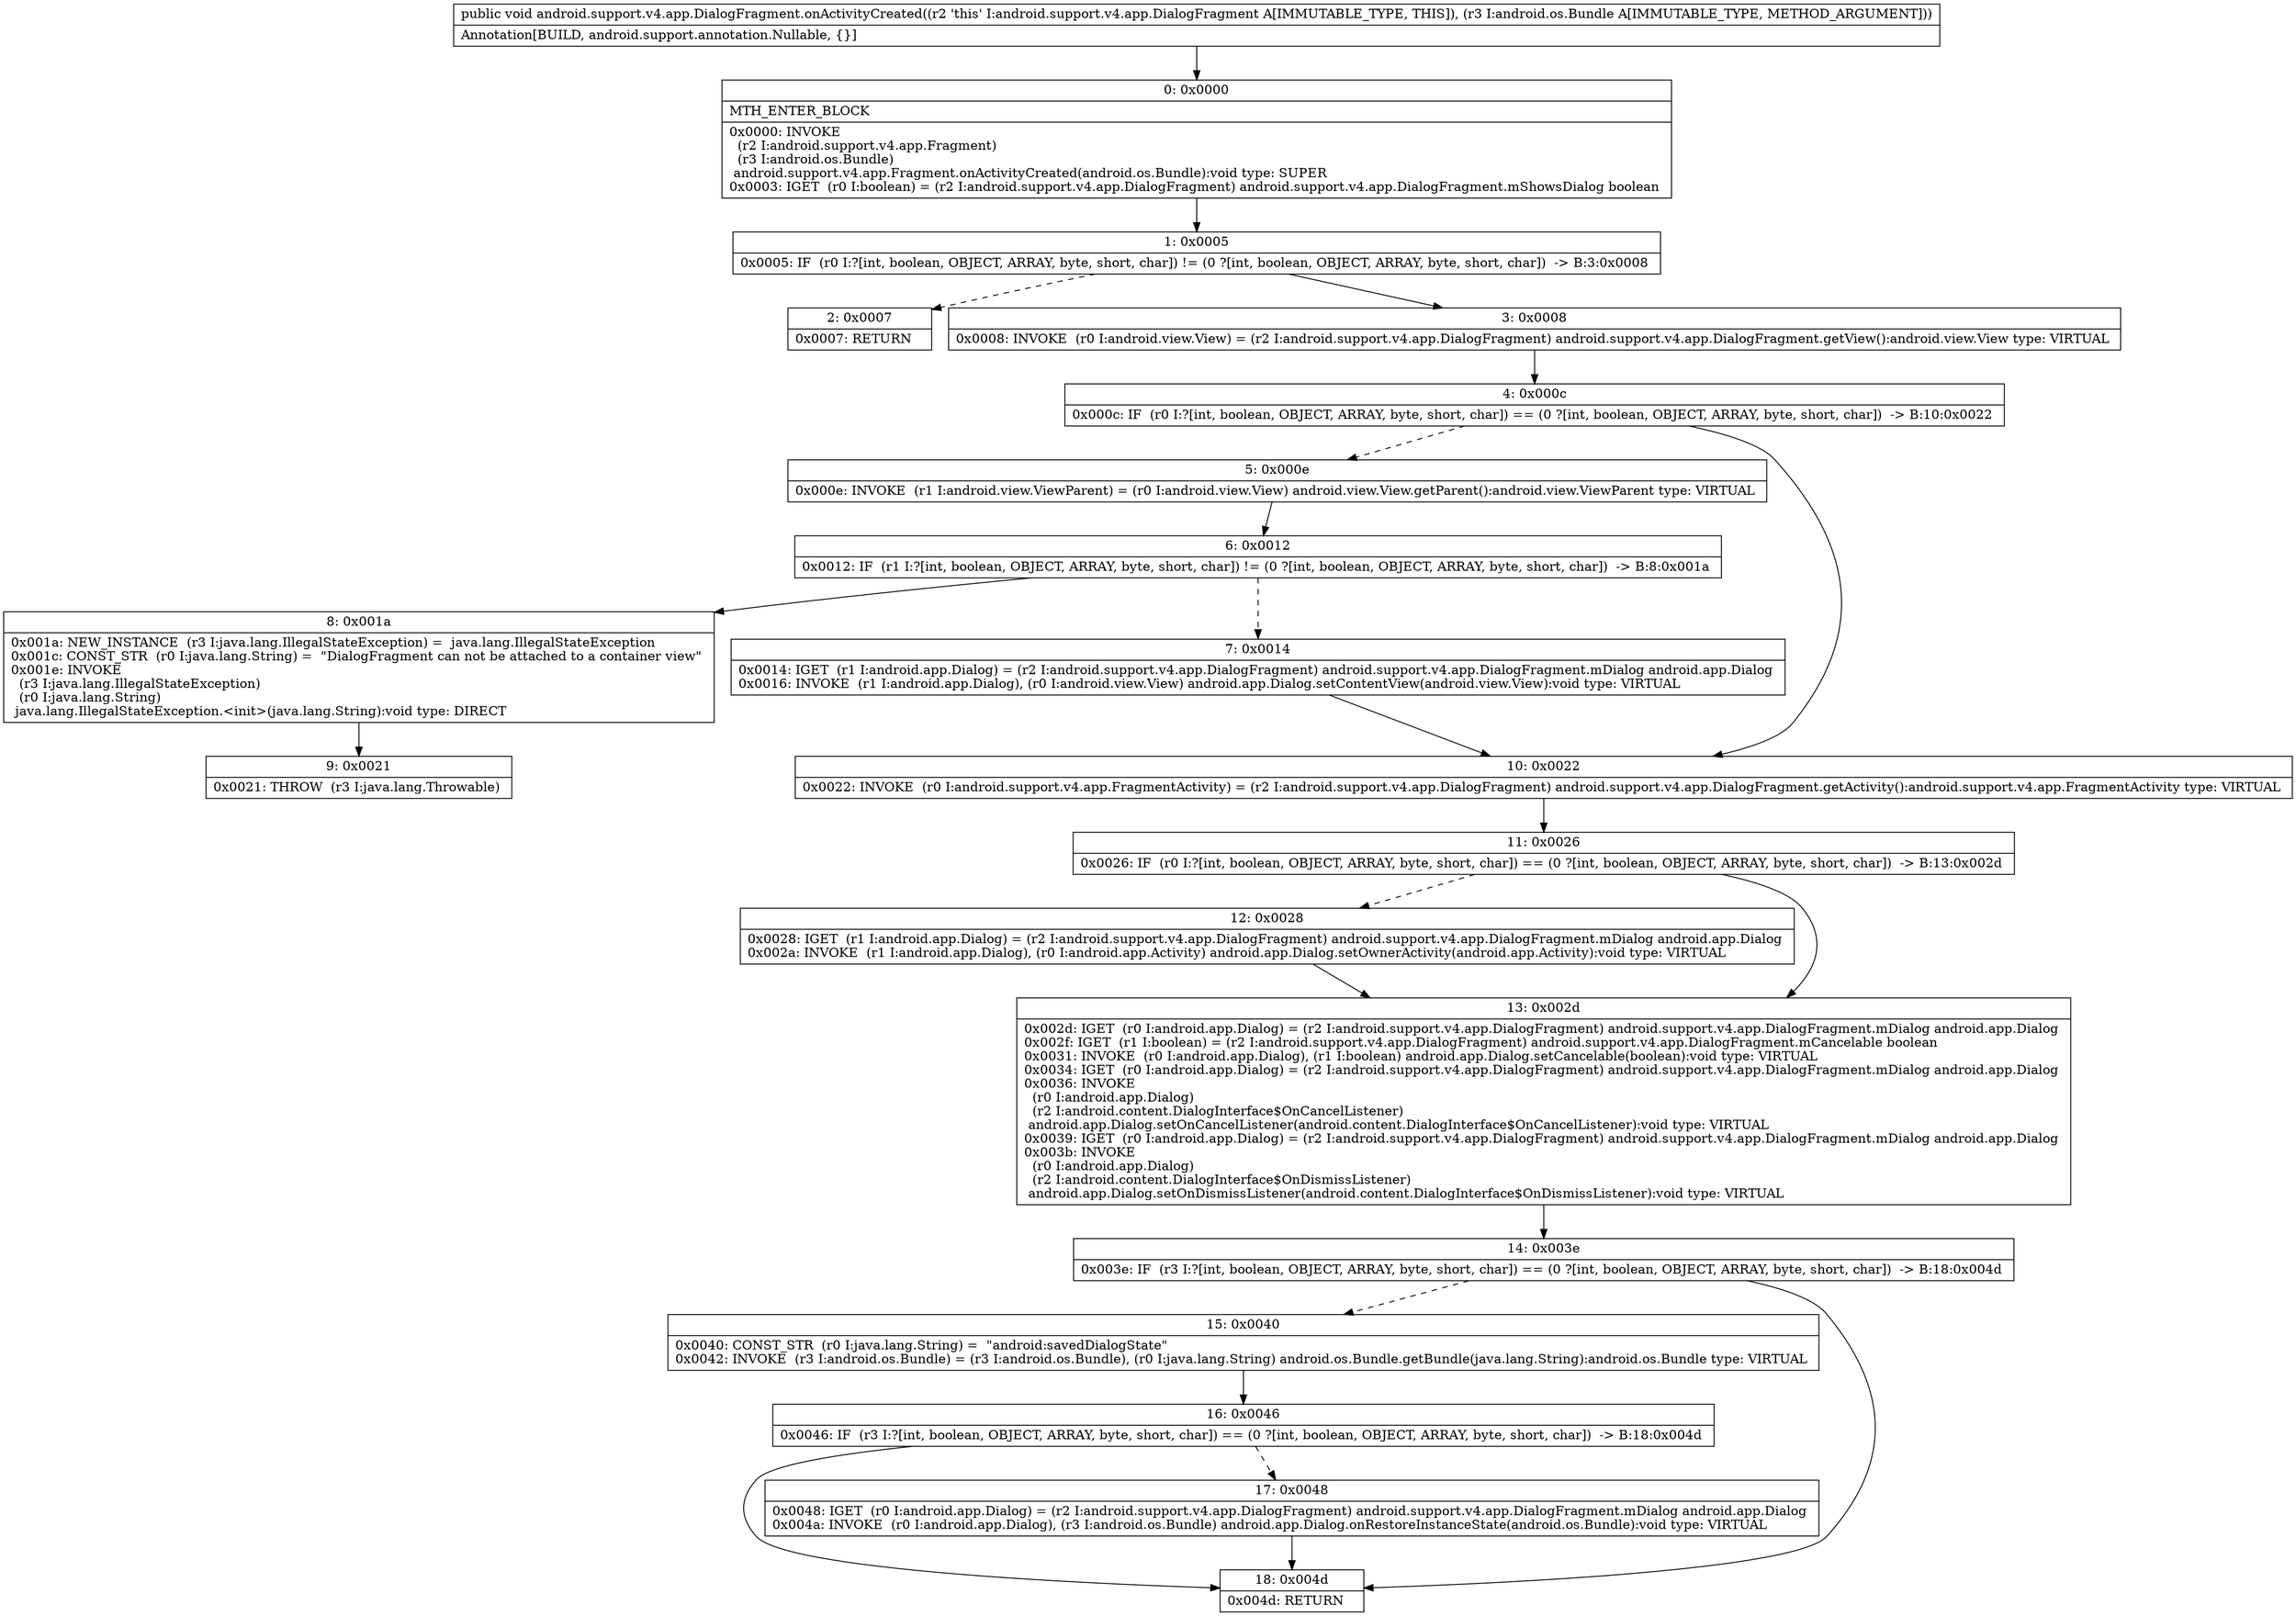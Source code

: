 digraph "CFG forandroid.support.v4.app.DialogFragment.onActivityCreated(Landroid\/os\/Bundle;)V" {
Node_0 [shape=record,label="{0\:\ 0x0000|MTH_ENTER_BLOCK\l|0x0000: INVOKE  \l  (r2 I:android.support.v4.app.Fragment)\l  (r3 I:android.os.Bundle)\l android.support.v4.app.Fragment.onActivityCreated(android.os.Bundle):void type: SUPER \l0x0003: IGET  (r0 I:boolean) = (r2 I:android.support.v4.app.DialogFragment) android.support.v4.app.DialogFragment.mShowsDialog boolean \l}"];
Node_1 [shape=record,label="{1\:\ 0x0005|0x0005: IF  (r0 I:?[int, boolean, OBJECT, ARRAY, byte, short, char]) != (0 ?[int, boolean, OBJECT, ARRAY, byte, short, char])  \-\> B:3:0x0008 \l}"];
Node_2 [shape=record,label="{2\:\ 0x0007|0x0007: RETURN   \l}"];
Node_3 [shape=record,label="{3\:\ 0x0008|0x0008: INVOKE  (r0 I:android.view.View) = (r2 I:android.support.v4.app.DialogFragment) android.support.v4.app.DialogFragment.getView():android.view.View type: VIRTUAL \l}"];
Node_4 [shape=record,label="{4\:\ 0x000c|0x000c: IF  (r0 I:?[int, boolean, OBJECT, ARRAY, byte, short, char]) == (0 ?[int, boolean, OBJECT, ARRAY, byte, short, char])  \-\> B:10:0x0022 \l}"];
Node_5 [shape=record,label="{5\:\ 0x000e|0x000e: INVOKE  (r1 I:android.view.ViewParent) = (r0 I:android.view.View) android.view.View.getParent():android.view.ViewParent type: VIRTUAL \l}"];
Node_6 [shape=record,label="{6\:\ 0x0012|0x0012: IF  (r1 I:?[int, boolean, OBJECT, ARRAY, byte, short, char]) != (0 ?[int, boolean, OBJECT, ARRAY, byte, short, char])  \-\> B:8:0x001a \l}"];
Node_7 [shape=record,label="{7\:\ 0x0014|0x0014: IGET  (r1 I:android.app.Dialog) = (r2 I:android.support.v4.app.DialogFragment) android.support.v4.app.DialogFragment.mDialog android.app.Dialog \l0x0016: INVOKE  (r1 I:android.app.Dialog), (r0 I:android.view.View) android.app.Dialog.setContentView(android.view.View):void type: VIRTUAL \l}"];
Node_8 [shape=record,label="{8\:\ 0x001a|0x001a: NEW_INSTANCE  (r3 I:java.lang.IllegalStateException) =  java.lang.IllegalStateException \l0x001c: CONST_STR  (r0 I:java.lang.String) =  \"DialogFragment can not be attached to a container view\" \l0x001e: INVOKE  \l  (r3 I:java.lang.IllegalStateException)\l  (r0 I:java.lang.String)\l java.lang.IllegalStateException.\<init\>(java.lang.String):void type: DIRECT \l}"];
Node_9 [shape=record,label="{9\:\ 0x0021|0x0021: THROW  (r3 I:java.lang.Throwable) \l}"];
Node_10 [shape=record,label="{10\:\ 0x0022|0x0022: INVOKE  (r0 I:android.support.v4.app.FragmentActivity) = (r2 I:android.support.v4.app.DialogFragment) android.support.v4.app.DialogFragment.getActivity():android.support.v4.app.FragmentActivity type: VIRTUAL \l}"];
Node_11 [shape=record,label="{11\:\ 0x0026|0x0026: IF  (r0 I:?[int, boolean, OBJECT, ARRAY, byte, short, char]) == (0 ?[int, boolean, OBJECT, ARRAY, byte, short, char])  \-\> B:13:0x002d \l}"];
Node_12 [shape=record,label="{12\:\ 0x0028|0x0028: IGET  (r1 I:android.app.Dialog) = (r2 I:android.support.v4.app.DialogFragment) android.support.v4.app.DialogFragment.mDialog android.app.Dialog \l0x002a: INVOKE  (r1 I:android.app.Dialog), (r0 I:android.app.Activity) android.app.Dialog.setOwnerActivity(android.app.Activity):void type: VIRTUAL \l}"];
Node_13 [shape=record,label="{13\:\ 0x002d|0x002d: IGET  (r0 I:android.app.Dialog) = (r2 I:android.support.v4.app.DialogFragment) android.support.v4.app.DialogFragment.mDialog android.app.Dialog \l0x002f: IGET  (r1 I:boolean) = (r2 I:android.support.v4.app.DialogFragment) android.support.v4.app.DialogFragment.mCancelable boolean \l0x0031: INVOKE  (r0 I:android.app.Dialog), (r1 I:boolean) android.app.Dialog.setCancelable(boolean):void type: VIRTUAL \l0x0034: IGET  (r0 I:android.app.Dialog) = (r2 I:android.support.v4.app.DialogFragment) android.support.v4.app.DialogFragment.mDialog android.app.Dialog \l0x0036: INVOKE  \l  (r0 I:android.app.Dialog)\l  (r2 I:android.content.DialogInterface$OnCancelListener)\l android.app.Dialog.setOnCancelListener(android.content.DialogInterface$OnCancelListener):void type: VIRTUAL \l0x0039: IGET  (r0 I:android.app.Dialog) = (r2 I:android.support.v4.app.DialogFragment) android.support.v4.app.DialogFragment.mDialog android.app.Dialog \l0x003b: INVOKE  \l  (r0 I:android.app.Dialog)\l  (r2 I:android.content.DialogInterface$OnDismissListener)\l android.app.Dialog.setOnDismissListener(android.content.DialogInterface$OnDismissListener):void type: VIRTUAL \l}"];
Node_14 [shape=record,label="{14\:\ 0x003e|0x003e: IF  (r3 I:?[int, boolean, OBJECT, ARRAY, byte, short, char]) == (0 ?[int, boolean, OBJECT, ARRAY, byte, short, char])  \-\> B:18:0x004d \l}"];
Node_15 [shape=record,label="{15\:\ 0x0040|0x0040: CONST_STR  (r0 I:java.lang.String) =  \"android:savedDialogState\" \l0x0042: INVOKE  (r3 I:android.os.Bundle) = (r3 I:android.os.Bundle), (r0 I:java.lang.String) android.os.Bundle.getBundle(java.lang.String):android.os.Bundle type: VIRTUAL \l}"];
Node_16 [shape=record,label="{16\:\ 0x0046|0x0046: IF  (r3 I:?[int, boolean, OBJECT, ARRAY, byte, short, char]) == (0 ?[int, boolean, OBJECT, ARRAY, byte, short, char])  \-\> B:18:0x004d \l}"];
Node_17 [shape=record,label="{17\:\ 0x0048|0x0048: IGET  (r0 I:android.app.Dialog) = (r2 I:android.support.v4.app.DialogFragment) android.support.v4.app.DialogFragment.mDialog android.app.Dialog \l0x004a: INVOKE  (r0 I:android.app.Dialog), (r3 I:android.os.Bundle) android.app.Dialog.onRestoreInstanceState(android.os.Bundle):void type: VIRTUAL \l}"];
Node_18 [shape=record,label="{18\:\ 0x004d|0x004d: RETURN   \l}"];
MethodNode[shape=record,label="{public void android.support.v4.app.DialogFragment.onActivityCreated((r2 'this' I:android.support.v4.app.DialogFragment A[IMMUTABLE_TYPE, THIS]), (r3 I:android.os.Bundle A[IMMUTABLE_TYPE, METHOD_ARGUMENT]))  | Annotation[BUILD, android.support.annotation.Nullable, \{\}]\l}"];
MethodNode -> Node_0;
Node_0 -> Node_1;
Node_1 -> Node_2[style=dashed];
Node_1 -> Node_3;
Node_3 -> Node_4;
Node_4 -> Node_5[style=dashed];
Node_4 -> Node_10;
Node_5 -> Node_6;
Node_6 -> Node_7[style=dashed];
Node_6 -> Node_8;
Node_7 -> Node_10;
Node_8 -> Node_9;
Node_10 -> Node_11;
Node_11 -> Node_12[style=dashed];
Node_11 -> Node_13;
Node_12 -> Node_13;
Node_13 -> Node_14;
Node_14 -> Node_15[style=dashed];
Node_14 -> Node_18;
Node_15 -> Node_16;
Node_16 -> Node_17[style=dashed];
Node_16 -> Node_18;
Node_17 -> Node_18;
}

